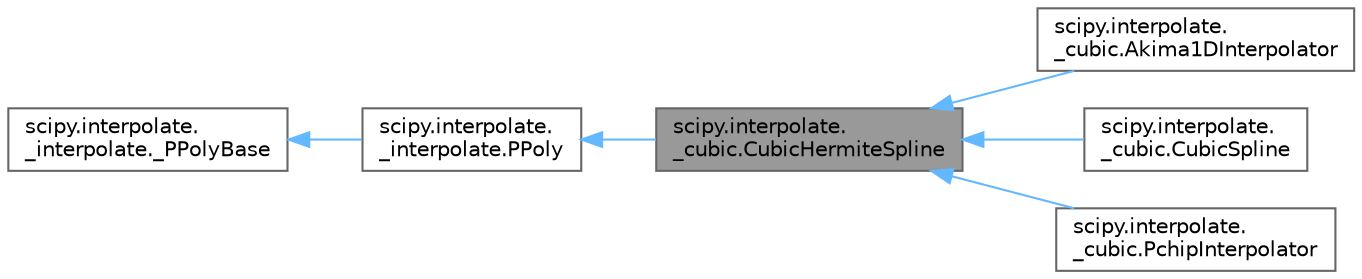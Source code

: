 digraph "scipy.interpolate._cubic.CubicHermiteSpline"
{
 // LATEX_PDF_SIZE
  bgcolor="transparent";
  edge [fontname=Helvetica,fontsize=10,labelfontname=Helvetica,labelfontsize=10];
  node [fontname=Helvetica,fontsize=10,shape=box,height=0.2,width=0.4];
  rankdir="LR";
  Node1 [id="Node000001",label="scipy.interpolate.\l_cubic.CubicHermiteSpline",height=0.2,width=0.4,color="gray40", fillcolor="grey60", style="filled", fontcolor="black",tooltip=" "];
  Node2 -> Node1 [id="edge1_Node000001_Node000002",dir="back",color="steelblue1",style="solid",tooltip=" "];
  Node2 [id="Node000002",label="scipy.interpolate.\l_interpolate.PPoly",height=0.2,width=0.4,color="gray40", fillcolor="white", style="filled",URL="$d0/d27/classscipy_1_1interpolate_1_1__interpolate_1_1PPoly.html",tooltip=" "];
  Node3 -> Node2 [id="edge2_Node000002_Node000003",dir="back",color="steelblue1",style="solid",tooltip=" "];
  Node3 [id="Node000003",label="scipy.interpolate.\l_interpolate._PPolyBase",height=0.2,width=0.4,color="gray40", fillcolor="white", style="filled",URL="$d2/d37/classscipy_1_1interpolate_1_1__interpolate_1_1__PPolyBase.html",tooltip=" "];
  Node1 -> Node4 [id="edge3_Node000001_Node000004",dir="back",color="steelblue1",style="solid",tooltip=" "];
  Node4 [id="Node000004",label="scipy.interpolate.\l_cubic.Akima1DInterpolator",height=0.2,width=0.4,color="gray40", fillcolor="white", style="filled",URL="$d6/d83/classscipy_1_1interpolate_1_1__cubic_1_1Akima1DInterpolator.html",tooltip=" "];
  Node1 -> Node5 [id="edge4_Node000001_Node000005",dir="back",color="steelblue1",style="solid",tooltip=" "];
  Node5 [id="Node000005",label="scipy.interpolate.\l_cubic.CubicSpline",height=0.2,width=0.4,color="gray40", fillcolor="white", style="filled",URL="$d2/d5b/classscipy_1_1interpolate_1_1__cubic_1_1CubicSpline.html",tooltip=" "];
  Node1 -> Node6 [id="edge5_Node000001_Node000006",dir="back",color="steelblue1",style="solid",tooltip=" "];
  Node6 [id="Node000006",label="scipy.interpolate.\l_cubic.PchipInterpolator",height=0.2,width=0.4,color="gray40", fillcolor="white", style="filled",URL="$dc/d6d/classscipy_1_1interpolate_1_1__cubic_1_1PchipInterpolator.html",tooltip=" "];
}
